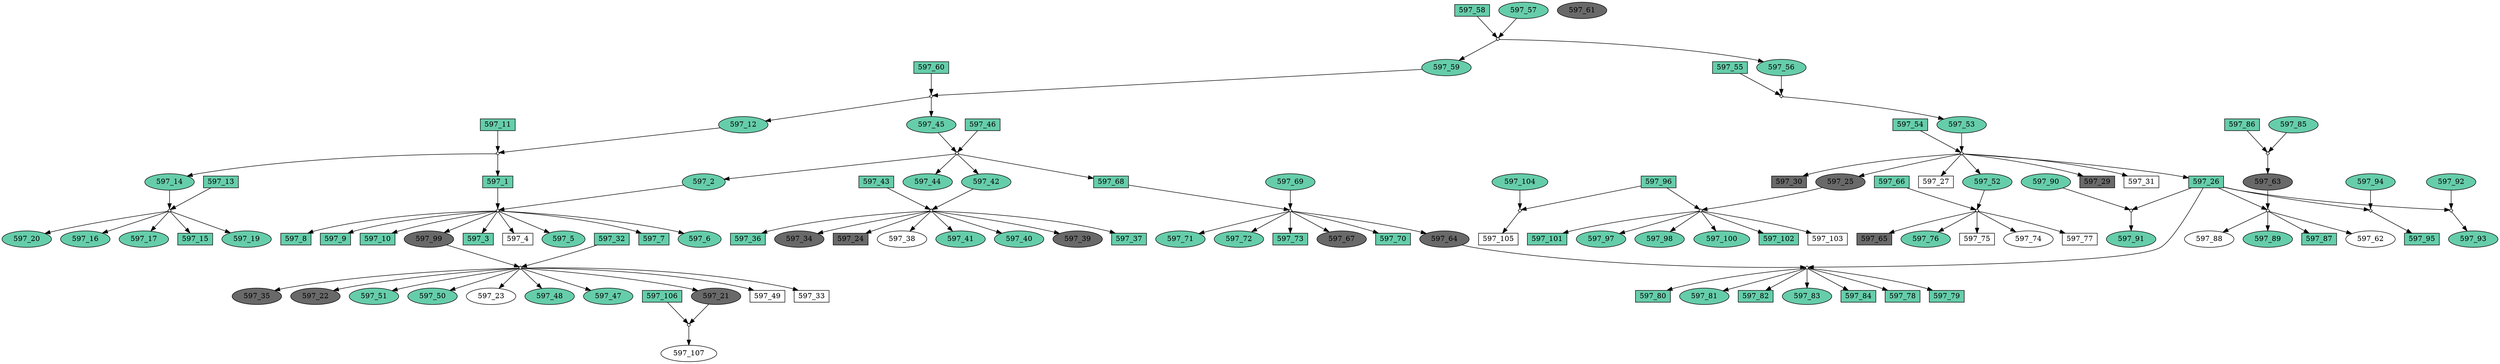 digraph {
	"597_88" [shape=box fillcolor=white fontcolor=black height=0.3 regular=0 shape=ellipse style=filled width=0.5]
	"597_26x597_63" -> "597_88"
	"597_32" [shape=box fillcolor=aquamarine3 fontcolor=black height=0.3 regular=0 shape=box style=filled width=0.5]
	"597_32" -> "597_32x597_99"
	"597_86" [shape=box fillcolor=aquamarine3 fontcolor=black height=0.3 regular=0 shape=box style=filled width=0.5]
	"597_86" -> "597_86x597_85"
	"597_48" [shape=box fillcolor=aquamarine3 fontcolor=black height=0.3 regular=0 shape=ellipse style=filled width=0.5]
	"597_32x597_99" -> "597_48"
	"597_47" [shape=box fillcolor=aquamarine3 fontcolor=black height=0.3 regular=0 shape=ellipse style=filled width=0.5]
	"597_32x597_99" -> "597_47"
	"597_75" [shape=box fillcolor=white fontcolor=black height=0.3 regular=0 shape=box style=filled width=0.5]
	"597_66x597_52" -> "597_75"
	"597_21" [shape=box fillcolor=dimgrey fontcolor=black height=0.3 regular=0 shape=ellipse style=filled width=0.5]
	"597_32x597_99" -> "597_21"
	"597_21" -> "597_106x597_21"
	"597_49" [shape=box fillcolor=white fontcolor=black height=0.3 regular=0 shape=box style=filled width=0.5]
	"597_32x597_99" -> "597_49"
	"597_58" [shape=box fillcolor=aquamarine3 fontcolor=black height=0.3 regular=0 shape=box style=filled width=0.5]
	"597_58" -> "597_58x597_57"
	"597_63" [shape=box fillcolor=dimgrey fontcolor=black height=0.3 regular=0 shape=ellipse style=filled width=0.5]
	"597_86x597_85" -> "597_63"
	"597_63" -> "597_26x597_63"
	"597_56" [shape=box fillcolor=aquamarine3 fontcolor=black height=0.3 regular=0 shape=ellipse style=filled width=0.5]
	"597_58x597_57" -> "597_56"
	"597_56" -> "597_55x597_56"
	"597_69" [shape=box fillcolor=aquamarine3 fontcolor=black height=0.3 regular=0 shape=ellipse style=filled width=0.5]
	"597_69" -> "597_68x597_69"
	"597_89" [shape=box fillcolor=aquamarine3 fontcolor=black height=0.3 regular=0 shape=ellipse style=filled width=0.5]
	"597_26x597_63" -> "597_89"
	"597_85" [shape=box fillcolor=aquamarine3 fontcolor=black height=0.3 regular=0 shape=ellipse style=filled width=0.5]
	"597_85" -> "597_86x597_85"
	"597_87" [shape=box fillcolor=aquamarine3 fontcolor=black height=0.3 regular=0 shape=box style=filled width=0.5]
	"597_26x597_63" -> "597_87"
	"597_70" [shape=box fillcolor=aquamarine3 fontcolor=black height=0.3 regular=0 shape=box style=filled width=0.5]
	"597_68x597_69" -> "597_70"
	"597_55" [shape=box fillcolor=aquamarine3 fontcolor=black height=0.3 regular=0 shape=box style=filled width=0.5]
	"597_55" -> "597_55x597_56"
	"597_53" [shape=box fillcolor=aquamarine3 fontcolor=black height=0.3 regular=0 shape=ellipse style=filled width=0.5]
	"597_55x597_56" -> "597_53"
	"597_53" -> "597_54x597_53"
	"597_54" [shape=box fillcolor=aquamarine3 fontcolor=black height=0.3 regular=0 shape=box style=filled width=0.5]
	"597_54" -> "597_54x597_53"
	"597_60" [shape=box fillcolor=aquamarine3 fontcolor=black height=0.3 regular=0 shape=box style=filled width=0.5]
	"597_60" -> "597_60x597_59"
	"597_59" [shape=box fillcolor=aquamarine3 fontcolor=black height=0.3 regular=0 shape=ellipse style=filled width=0.5]
	"597_58x597_57" -> "597_59"
	"597_59" -> "597_60x597_59"
	"597_71" [shape=box fillcolor=aquamarine3 fontcolor=black height=0.3 regular=0 shape=ellipse style=filled width=0.5]
	"597_68x597_69" -> "597_71"
	"597_26" [shape=box fillcolor=aquamarine3 fontcolor=black height=0.3 regular=0 shape=box style=filled width=0.5]
	"597_54x597_53" -> "597_26"
	"597_26" -> "597_26x597_63"
	"597_26" -> "597_26x597_64"
	"597_26" -> "597_26x597_90"
	"597_26" -> "597_26x597_94"
	"597_26" -> "597_26x597_92"
	"597_78" [shape=box fillcolor=aquamarine3 fontcolor=black height=0.3 regular=0 shape=box style=filled width=0.5]
	"597_26x597_64" -> "597_78"
	"597_30" [shape=box fillcolor=dimgrey fontcolor=black height=0.3 regular=0 shape=box style=filled width=0.5]
	"597_54x597_53" -> "597_30"
	"597_27" [shape=box fillcolor=white fontcolor=black height=0.3 regular=0 shape=box style=filled width=0.5]
	"597_54x597_53" -> "597_27"
	"597_72" [shape=box fillcolor=aquamarine3 fontcolor=black height=0.3 regular=0 shape=ellipse style=filled width=0.5]
	"597_68x597_69" -> "597_72"
	"597_33" [shape=box fillcolor=white fontcolor=black height=0.3 regular=0 shape=box style=filled width=0.5]
	"597_32x597_99" -> "597_33"
	"597_35" [shape=box fillcolor=dimgrey fontcolor=black height=0.3 regular=0 shape=ellipse style=filled width=0.5]
	"597_32x597_99" -> "597_35"
	"597_22" [shape=box fillcolor=dimgrey fontcolor=black height=0.3 regular=0 shape=ellipse style=filled width=0.5]
	"597_32x597_99" -> "597_22"
	"597_51" [shape=box fillcolor=aquamarine3 fontcolor=black height=0.3 regular=0 shape=ellipse style=filled width=0.5]
	"597_32x597_99" -> "597_51"
	"597_73" [shape=box fillcolor=aquamarine3 fontcolor=black height=0.3 regular=0 shape=box style=filled width=0.5]
	"597_68x597_69" -> "597_73"
	"597_52" [shape=box fillcolor=aquamarine3 fontcolor=black height=0.3 regular=0 shape=ellipse style=filled width=0.5]
	"597_54x597_53" -> "597_52"
	"597_52" -> "597_66x597_52"
	"597_64" [shape=box fillcolor=dimgrey fontcolor=black height=0.3 regular=0 shape=ellipse style=filled width=0.5]
	"597_68x597_69" -> "597_64"
	"597_64" -> "597_26x597_64"
	"597_57" [shape=box fillcolor=aquamarine3 fontcolor=black height=0.3 regular=0 shape=ellipse style=filled width=0.5]
	"597_57" -> "597_58x597_57"
	"597_74" [shape=box fillcolor=white fontcolor=black height=0.3 regular=0 shape=ellipse style=filled width=0.5]
	"597_66x597_52" -> "597_74"
	"597_62" [shape=box fillcolor=white fontcolor=black height=0.3 regular=0 shape=ellipse style=filled width=0.5]
	"597_26x597_63" -> "597_62"
	"597_50" [shape=box fillcolor=aquamarine3 fontcolor=black height=0.3 regular=0 shape=ellipse style=filled width=0.5]
	"597_32x597_99" -> "597_50"
	"597_66" [shape=box fillcolor=aquamarine3 fontcolor=black height=0.3 regular=0 shape=box style=filled width=0.5]
	"597_66" -> "597_66x597_52"
	"597_77" [shape=box fillcolor=white fontcolor=black height=0.3 regular=0 shape=box style=filled width=0.5]
	"597_66x597_52" -> "597_77"
	"597_19" [shape=box fillcolor=aquamarine3 fontcolor=black height=0.3 regular=0 shape=ellipse style=filled width=0.5]
	"597_13x597_14" -> "597_19"
	"597_23" [shape=box fillcolor=white fontcolor=black height=0.3 regular=0 shape=ellipse style=filled width=0.5]
	"597_32x597_99" -> "597_23"
	"597_25" [shape=box fillcolor=dimgrey fontcolor=black height=0.3 regular=0 shape=ellipse style=filled width=0.5]
	"597_54x597_53" -> "597_25"
	"597_25" -> "597_96x597_25"
	"597_29" [shape=box fillcolor=dimgrey fontcolor=black height=0.3 regular=0 shape=box style=filled width=0.5]
	"597_54x597_53" -> "597_29"
	"597_31" [shape=box fillcolor=white fontcolor=black height=0.3 regular=0 shape=box style=filled width=0.5]
	"597_54x597_53" -> "597_31"
	"597_38" [shape=box fillcolor=white fontcolor=black height=0.3 regular=0 shape=ellipse style=filled width=0.5]
	"597_43x597_42" -> "597_38"
	"597_65" [shape=box fillcolor=dimgrey fontcolor=black height=0.3 regular=0 shape=box style=filled width=0.5]
	"597_66x597_52" -> "597_65"
	"597_67" [shape=box fillcolor=dimgrey fontcolor=black height=0.3 regular=0 shape=ellipse style=filled width=0.5]
	"597_68x597_69" -> "597_67"
	"597_97" [shape=box fillcolor=aquamarine3 fontcolor=black height=0.3 regular=0 shape=ellipse style=filled width=0.5]
	"597_96x597_25" -> "597_97"
	"597_99" [shape=box fillcolor=dimgrey fontcolor=black height=0.3 regular=0 shape=ellipse style=filled width=0.5]
	"597_1x597_2" -> "597_99"
	"597_99" -> "597_32x597_99"
	"597_1" [shape=box fillcolor=aquamarine3 fontcolor=black height=0.3 regular=0 shape=box style=filled width=0.5]
	"597_11x597_12" -> "597_1"
	"597_1" -> "597_1x597_2"
	"597_2" [shape=box fillcolor=aquamarine3 fontcolor=black height=0.3 regular=0 shape=ellipse style=filled width=0.5]
	"597_46x597_45" -> "597_2"
	"597_2" -> "597_1x597_2"
	"597_11" [shape=box fillcolor=aquamarine3 fontcolor=black height=0.3 regular=0 shape=box style=filled width=0.5]
	"597_11" -> "597_11x597_12"
	"597_20" [shape=box fillcolor=aquamarine3 fontcolor=black height=0.3 regular=0 shape=ellipse style=filled width=0.5]
	"597_13x597_14" -> "597_20"
	"597_14" [shape=box fillcolor=aquamarine3 fontcolor=black height=0.3 regular=0 shape=ellipse style=filled width=0.5]
	"597_11x597_12" -> "597_14"
	"597_14" -> "597_13x597_14"
	"597_3" [shape=box fillcolor=aquamarine3 fontcolor=black height=0.3 regular=0 shape=box style=filled width=0.5]
	"597_1x597_2" -> "597_3"
	"597_98" [shape=box fillcolor=aquamarine3 fontcolor=black height=0.3 regular=0 shape=ellipse style=filled width=0.5]
	"597_96x597_25" -> "597_98"
	"597_4" [shape=box fillcolor=white fontcolor=black height=0.3 regular=0 shape=box style=filled width=0.5]
	"597_1x597_2" -> "597_4"
	"597_100" [shape=box fillcolor=aquamarine3 fontcolor=black height=0.3 regular=0 shape=ellipse style=filled width=0.5]
	"597_96x597_25" -> "597_100"
	"597_102" [shape=box fillcolor=aquamarine3 fontcolor=black height=0.3 regular=0 shape=box style=filled width=0.5]
	"597_96x597_25" -> "597_102"
	"597_76" [shape=box fillcolor=aquamarine3 fontcolor=black height=0.3 regular=0 shape=ellipse style=filled width=0.5]
	"597_66x597_52" -> "597_76"
	"597_41" [shape=box fillcolor=aquamarine3 fontcolor=black height=0.3 regular=0 shape=ellipse style=filled width=0.5]
	"597_43x597_42" -> "597_41"
	"597_40" [shape=box fillcolor=aquamarine3 fontcolor=black height=0.3 regular=0 shape=ellipse style=filled width=0.5]
	"597_43x597_42" -> "597_40"
	"597_39" [shape=box fillcolor=dimgrey fontcolor=black height=0.3 regular=0 shape=ellipse style=filled width=0.5]
	"597_43x597_42" -> "597_39"
	"597_37" [shape=box fillcolor=aquamarine3 fontcolor=black height=0.3 regular=0 shape=box style=filled width=0.5]
	"597_43x597_42" -> "597_37"
	"597_36" [shape=box fillcolor=aquamarine3 fontcolor=black height=0.3 regular=0 shape=box style=filled width=0.5]
	"597_43x597_42" -> "597_36"
	"597_34" [shape=box fillcolor=dimgrey fontcolor=black height=0.3 regular=0 shape=ellipse style=filled width=0.5]
	"597_43x597_42" -> "597_34"
	"597_24" [shape=box fillcolor=dimgrey fontcolor=black height=0.3 regular=0 shape=box style=filled width=0.5]
	"597_43x597_42" -> "597_24"
	"597_44" [shape=box fillcolor=aquamarine3 fontcolor=black height=0.3 regular=0 shape=ellipse style=filled width=0.5]
	"597_46x597_45" -> "597_44"
	"597_43" [shape=box fillcolor=aquamarine3 fontcolor=black height=0.3 regular=0 shape=box style=filled width=0.5]
	"597_43" -> "597_43x597_42"
	"597_42" [shape=box fillcolor=aquamarine3 fontcolor=black height=0.3 regular=0 shape=ellipse style=filled width=0.5]
	"597_46x597_45" -> "597_42"
	"597_42" -> "597_43x597_42"
	"597_68" [shape=box fillcolor=aquamarine3 fontcolor=black height=0.3 regular=0 shape=box style=filled width=0.5]
	"597_46x597_45" -> "597_68"
	"597_68" -> "597_68x597_69"
	"597_105" [shape=box fillcolor=white fontcolor=black height=0.3 regular=0 shape=box style=filled width=0.5]
	"597_96x597_104" -> "597_105"
	"597_104" [shape=box fillcolor=aquamarine3 fontcolor=black height=0.3 regular=0 shape=ellipse style=filled width=0.5]
	"597_104" -> "597_96x597_104"
	"597_103" [shape=box fillcolor=white fontcolor=black height=0.3 regular=0 shape=box style=filled width=0.5]
	"597_96x597_25" -> "597_103"
	"597_101" [shape=box fillcolor=aquamarine3 fontcolor=black height=0.3 regular=0 shape=box style=filled width=0.5]
	"597_96x597_25" -> "597_101"
	"597_5" [shape=box fillcolor=aquamarine3 fontcolor=black height=0.3 regular=0 shape=ellipse style=filled width=0.5]
	"597_1x597_2" -> "597_5"
	"597_12" [shape=box fillcolor=aquamarine3 fontcolor=black height=0.3 regular=0 shape=ellipse style=filled width=0.5]
	"597_60x597_59" -> "597_12"
	"597_12" -> "597_11x597_12"
	"597_7" [shape=box fillcolor=aquamarine3 fontcolor=black height=0.3 regular=0 shape=box style=filled width=0.5]
	"597_1x597_2" -> "597_7"
	"597_16" [shape=box fillcolor=aquamarine3 fontcolor=black height=0.3 regular=0 shape=ellipse style=filled width=0.5]
	"597_13x597_14" -> "597_16"
	"597_79" [shape=box fillcolor=aquamarine3 fontcolor=black height=0.3 regular=0 shape=box style=filled width=0.5]
	"597_26x597_64" -> "597_79"
	"597_80" [shape=box fillcolor=aquamarine3 fontcolor=black height=0.3 regular=0 shape=box style=filled width=0.5]
	"597_26x597_64" -> "597_80"
	"597_81" [shape=box fillcolor=aquamarine3 fontcolor=black height=0.3 regular=0 shape=ellipse style=filled width=0.5]
	"597_26x597_64" -> "597_81"
	"597_82" [shape=box fillcolor=aquamarine3 fontcolor=black height=0.3 regular=0 shape=box style=filled width=0.5]
	"597_26x597_64" -> "597_82"
	"597_83" [shape=box fillcolor=aquamarine3 fontcolor=black height=0.3 regular=0 shape=ellipse style=filled width=0.5]
	"597_26x597_64" -> "597_83"
	"597_6" [shape=box fillcolor=aquamarine3 fontcolor=black height=0.3 regular=0 shape=ellipse style=filled width=0.5]
	"597_1x597_2" -> "597_6"
	"597_17" [shape=box fillcolor=aquamarine3 fontcolor=black height=0.3 regular=0 shape=ellipse style=filled width=0.5]
	"597_13x597_14" -> "597_17"
	"597_84" [shape=box fillcolor=aquamarine3 fontcolor=black height=0.3 regular=0 shape=box style=filled width=0.5]
	"597_26x597_64" -> "597_84"
	"597_15" [shape=box fillcolor=aquamarine3 fontcolor=black height=0.3 regular=0 shape=box style=filled width=0.5]
	"597_13x597_14" -> "597_15"
	"597_94" [shape=box fillcolor=aquamarine3 fontcolor=black height=0.3 regular=0 shape=ellipse style=filled width=0.5]
	"597_94" -> "597_26x597_94"
	"597_92" [shape=box fillcolor=aquamarine3 fontcolor=black height=0.3 regular=0 shape=ellipse style=filled width=0.5]
	"597_92" -> "597_26x597_92"
	"597_91" [shape=box fillcolor=aquamarine3 fontcolor=black height=0.3 regular=0 shape=ellipse style=filled width=0.5]
	"597_26x597_90" -> "597_91"
	"597_90" [shape=box fillcolor=aquamarine3 fontcolor=black height=0.3 regular=0 shape=ellipse style=filled width=0.5]
	"597_90" -> "597_26x597_90"
	"597_107" [shape=box fillcolor=white fontcolor=black height=0.3 regular=0 shape=ellipse style=filled width=0.5]
	"597_106x597_21" -> "597_107"
	"597_8" [shape=box fillcolor=aquamarine3 fontcolor=black height=0.3 regular=0 shape=box style=filled width=0.5]
	"597_1x597_2" -> "597_8"
	"597_9" [shape=box fillcolor=aquamarine3 fontcolor=black height=0.3 regular=0 shape=box style=filled width=0.5]
	"597_1x597_2" -> "597_9"
	"597_10" [shape=box fillcolor=aquamarine3 fontcolor=black height=0.3 regular=0 shape=box style=filled width=0.5]
	"597_1x597_2" -> "597_10"
	"597_46" [shape=box fillcolor=aquamarine3 fontcolor=black height=0.3 regular=0 shape=box style=filled width=0.5]
	"597_46" -> "597_46x597_45"
	"597_61" [shape=box fillcolor=dimgrey fontcolor=black height=0.3 regular=0 shape=ellipse style=filled width=0.5]
	"597_106" [shape=box fillcolor=aquamarine3 fontcolor=black height=0.3 regular=0 shape=box style=filled width=0.5]
	"597_106" -> "597_106x597_21"
	"597_45" [shape=box fillcolor=aquamarine3 fontcolor=black height=0.3 regular=0 shape=ellipse style=filled width=0.5]
	"597_60x597_59" -> "597_45"
	"597_45" -> "597_46x597_45"
	"597_13" [shape=box fillcolor=aquamarine3 fontcolor=black height=0.3 regular=0 shape=box style=filled width=0.5]
	"597_13" -> "597_13x597_14"
	"597_95" [shape=box fillcolor=aquamarine3 fontcolor=black height=0.3 regular=0 shape=box style=filled width=0.5]
	"597_26x597_94" -> "597_95"
	"597_96" [shape=box fillcolor=aquamarine3 fontcolor=black height=0.3 regular=0 shape=box style=filled width=0.5]
	"597_96" -> "597_96x597_25"
	"597_96" -> "597_96x597_104"
	"597_93" [shape=box fillcolor=aquamarine3 fontcolor=black height=0.3 regular=0 shape=ellipse style=filled width=0.5]
	"597_26x597_92" -> "597_93"
	"597_43x597_42" [label="" height=.1 shape=diamond width=.1]
	"597_106x597_21" [label="" height=.1 shape=diamond width=.1]
	"597_26x597_90" [label="" height=.1 shape=diamond width=.1]
	"597_86x597_85" [label="" height=.1 shape=diamond width=.1]
	"597_68x597_69" [label="" height=.1 shape=diamond width=.1]
	"597_60x597_59" [label="" height=.1 shape=diamond width=.1]
	"597_58x597_57" [label="" height=.1 shape=diamond width=.1]
	"597_55x597_56" [label="" height=.1 shape=diamond width=.1]
	"597_13x597_14" [label="" height=.1 shape=diamond width=.1]
	"597_1x597_2" [label="" height=.1 shape=diamond width=.1]
	"597_54x597_53" [label="" height=.1 shape=diamond width=.1]
	"597_26x597_63" [label="" height=.1 shape=diamond width=.1]
	"597_46x597_45" [label="" height=.1 shape=diamond width=.1]
	"597_26x597_92" [label="" height=.1 shape=diamond width=.1]
	"597_26x597_94" [label="" height=.1 shape=diamond width=.1]
	"597_66x597_52" [label="" height=.1 shape=diamond width=.1]
	"597_32x597_99" [label="" height=.1 shape=diamond width=.1]
	"597_26x597_64" [label="" height=.1 shape=diamond width=.1]
	"597_96x597_104" [label="" height=.1 shape=diamond width=.1]
	"597_96x597_25" [label="" height=.1 shape=diamond width=.1]
	"597_11x597_12" [label="" height=.1 shape=diamond width=.1]
}
